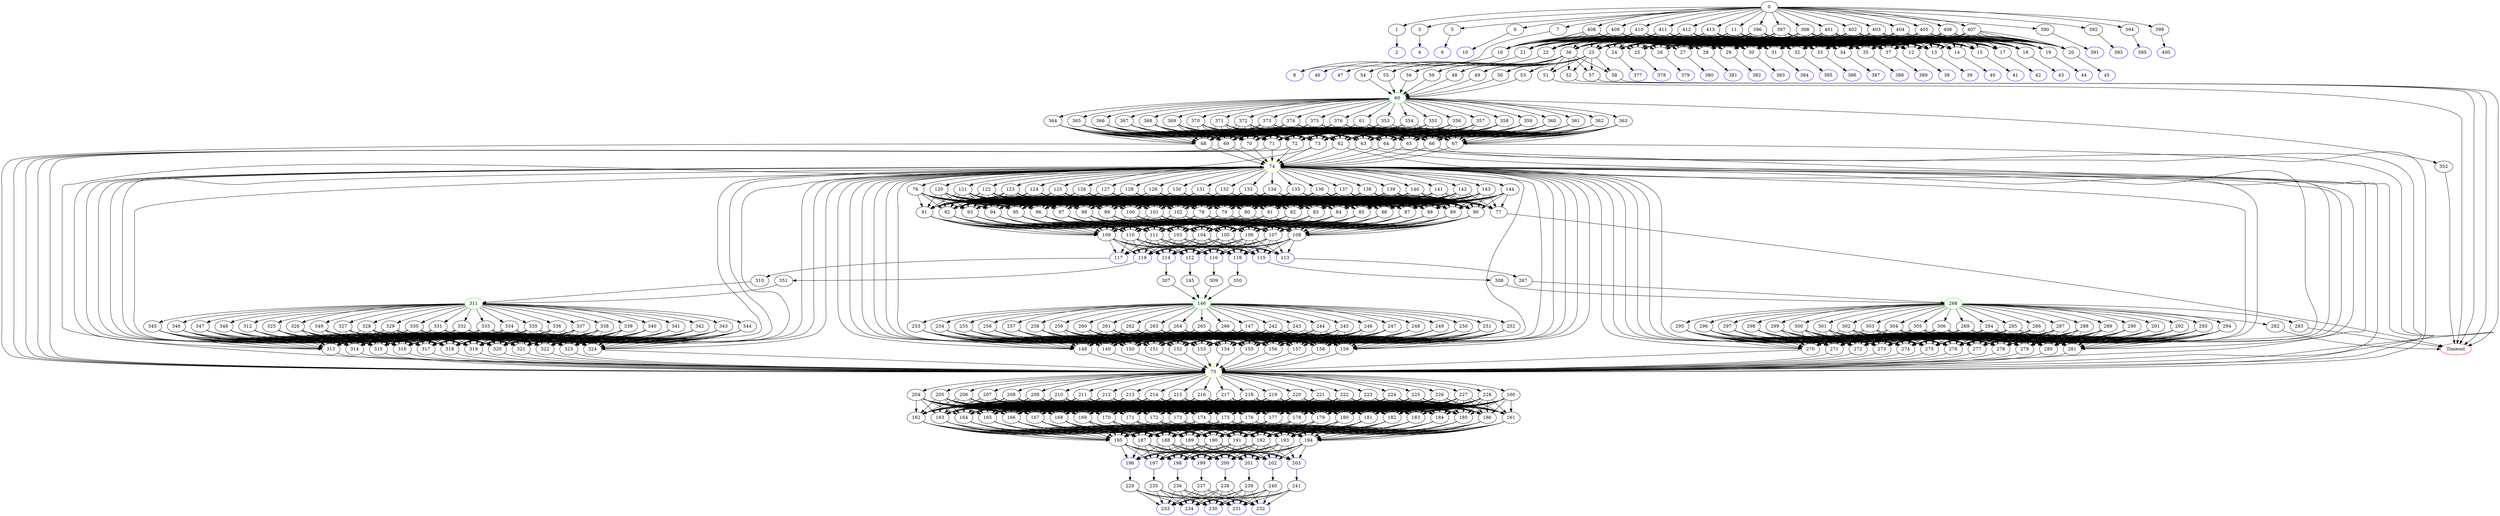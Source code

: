 digraph G {
	0 -> 1;
	0 -> 3;
	0 -> 5;
	0 -> 7;
	0 -> 9;
	0 -> 11;
	0 -> 390;
	0 -> 392;
	0 -> 394;
	0 -> 396;
	0 -> 397;
	0 -> 398;
	0 -> 399;
	0 -> 401;
	0 -> 402;
	0 -> 403;
	0 -> 404;
	0 -> 405;
	0 -> 406;
	0 -> 407;
	0 -> 408;
	0 -> 409;
	0 -> 410;
	0 -> 411;
	0 -> 412;
	0 -> 413;
	1 -> "2";
2 [color=blue];
	3 -> "4";
4 [color=blue];
	5 -> "6";
6 [color=blue];
	7 -> "8";
8 [color=blue];
	9 -> "10";
10 [color=blue];
	11 -> 12;
	11 -> 13;
	11 -> 14;
	11 -> 15;
	11 -> 16;
	11 -> 17;
	11 -> 18;
	11 -> 19;
	11 -> 20;
	11 -> 21;
	11 -> 22;
	11 -> 23;
	11 -> 24;
	11 -> 25;
	11 -> 26;
	11 -> 27;
	11 -> 28;
	11 -> 29;
	11 -> 30;
	11 -> 31;
	11 -> 32;
	11 -> 33;
	11 -> 34;
	11 -> 35;
	11 -> 36;
	11 -> 37;
	12 -> "38";
38 [color=blue];
	13 -> "39";
39 [color=blue];
	14 -> "40";
40 [color=blue];
	15 -> "41";
41 [color=blue];
	16 -> "8";
8 [color=blue];
	17 -> "42";
42 [color=blue];
	18 -> "43";
43 [color=blue];
	19 -> "44";
44 [color=blue];
	20 -> "45";
45 [color=blue];
	21 -> "46";
46 [color=blue];
	22 -> "47";
47 [color=blue];
	23 -> 48;
	23 -> 49;
	23 -> 50;
	23 -> 51;
	23 -> 52;
	23 -> 53;
	23 -> 54;
	23 -> 55;
	23 -> 56;
	23 -> 57;
	23 -> 58;
	23 -> 59;
	24 -> "377";
377 [color=blue];
	25 -> "378";
378 [color=blue];
	26 -> "379";
379 [color=blue];
	27 -> "380";
380 [color=blue];
	28 -> "381";
381 [color=blue];
	29 -> "382";
382 [color=blue];
	30 -> "383";
383 [color=blue];
	31 -> "384";
384 [color=blue];
	32 -> "385";
385 [color=blue];
	33 -> "386";
386 [color=blue];
	34 -> "387";
387 [color=blue];
	35 -> "388";
388 [color=blue];
	36 -> 48;
	36 -> 49;
	36 -> 50;
	36 -> 51;
	36 -> 52;
	36 -> 53;
	36 -> 54;
	36 -> 55;
	36 -> 56;
	36 -> 57;
	36 -> 58;
	36 -> 59;
	37 -> "389";
389 [color=blue];
	48 -> "60";
60 [color=green];
	49 -> "60";
60 [color=green];
	50 -> "60";
60 [color=green];
	51 -> "Timeout";
Timeout [color=red];
	52 -> "Timeout";
Timeout [color=red];
	53 -> "60";
60 [color=green];
	54 -> "60";
60 [color=green];
	55 -> "60";
60 [color=green];
	56 -> "60";
60 [color=green];
	57 -> "Timeout";
Timeout [color=red];
	58 -> "Timeout";
Timeout [color=red];
	59 -> "60";
60 [color=green];
	60 -> 61;
	60 -> 352;
	60 -> 353;
	60 -> 354;
	60 -> 355;
	60 -> 356;
	60 -> 357;
	60 -> 358;
	60 -> 359;
	60 -> 360;
	60 -> 361;
	60 -> 362;
	60 -> 363;
	60 -> 364;
	60 -> 365;
	60 -> 366;
	60 -> 367;
	60 -> 368;
	60 -> 369;
	60 -> 370;
	60 -> 371;
	60 -> 372;
	60 -> 373;
	60 -> 374;
	60 -> 375;
	60 -> 376;
	61 -> 62;
	61 -> 63;
	61 -> 64;
	61 -> 65;
	61 -> 66;
	61 -> 67;
	61 -> 68;
	61 -> 69;
	61 -> 70;
	61 -> 71;
	61 -> 72;
	61 -> 73;
	62 -> "74";
74 [color=yellow];
	62 -> "75";
75 [color=yellow];
	63 -> "74";
74 [color=yellow];
	63 -> "75";
75 [color=yellow];
	64 -> "74";
74 [color=yellow];
	64 -> "75";
75 [color=yellow];
	65 -> "74";
74 [color=yellow];
	65 -> "75";
75 [color=yellow];
	66 -> "74";
74 [color=yellow];
	66 -> "75";
75 [color=yellow];
	67 -> "74";
74 [color=yellow];
	67 -> "75";
75 [color=yellow];
	68 -> "74";
74 [color=yellow];
	68 -> "75";
75 [color=yellow];
	69 -> "74";
74 [color=yellow];
	69 -> "75";
75 [color=yellow];
	70 -> "74";
74 [color=yellow];
	70 -> "75";
75 [color=yellow];
	71 -> "74";
74 [color=yellow];
	71 -> "75";
75 [color=yellow];
	72 -> "74";
74 [color=yellow];
	72 -> "75";
75 [color=yellow];
	73 -> "74";
74 [color=yellow];
	73 -> "75";
75 [color=yellow];
	74 -> 76;
	74 -> 120;
	74 -> 121;
	74 -> 122;
	74 -> 123;
	74 -> 124;
	74 -> 125;
	74 -> 126;
	74 -> 127;
	74 -> 128;
	74 -> 129;
	74 -> 130;
	74 -> 131;
	74 -> 132;
	74 -> 133;
	74 -> 134;
	74 -> 135;
	74 -> 136;
	74 -> 137;
	74 -> 138;
	74 -> 139;
	74 -> 140;
	74 -> 141;
	74 -> 142;
	74 -> 143;
	74 -> 144;
	75 -> 160;
	75 -> 204;
	75 -> 205;
	75 -> 206;
	75 -> 207;
	75 -> 208;
	75 -> 209;
	75 -> 210;
	75 -> 211;
	75 -> 212;
	75 -> 213;
	75 -> 214;
	75 -> 215;
	75 -> 216;
	75 -> 217;
	75 -> 218;
	75 -> 219;
	75 -> 220;
	75 -> 221;
	75 -> 222;
	75 -> 223;
	75 -> 224;
	75 -> 225;
	75 -> 226;
	75 -> 227;
	75 -> 228;
	76 -> 77;
	76 -> 78;
	76 -> 79;
	76 -> 80;
	76 -> 81;
	76 -> 82;
	76 -> 83;
	76 -> 84;
	76 -> 85;
	76 -> 86;
	76 -> 87;
	76 -> 88;
	76 -> 89;
	76 -> 90;
	76 -> 91;
	76 -> 92;
	76 -> 93;
	76 -> 94;
	76 -> 95;
	76 -> 96;
	76 -> 97;
	76 -> 98;
	76 -> 99;
	76 -> 100;
	76 -> 101;
	76 -> 102;
	77 -> "Timeout";
Timeout [color=red];
	78 -> 103;
	78 -> 104;
	78 -> 105;
	78 -> 106;
	78 -> 107;
	78 -> 108;
	78 -> 109;
	78 -> 110;
	78 -> 111;
	79 -> 103;
	79 -> 104;
	79 -> 105;
	79 -> 106;
	79 -> 107;
	79 -> 108;
	79 -> 109;
	79 -> 110;
	79 -> 111;
	80 -> 103;
	80 -> 104;
	80 -> 105;
	80 -> 106;
	80 -> 107;
	80 -> 108;
	80 -> 109;
	80 -> 110;
	80 -> 111;
	81 -> 103;
	81 -> 104;
	81 -> 105;
	81 -> 106;
	81 -> 107;
	81 -> 108;
	81 -> 109;
	81 -> 110;
	81 -> 111;
	82 -> 103;
	82 -> 104;
	82 -> 105;
	82 -> 106;
	82 -> 107;
	82 -> 108;
	82 -> 109;
	82 -> 110;
	82 -> 111;
	83 -> 103;
	83 -> 104;
	83 -> 105;
	83 -> 106;
	83 -> 107;
	83 -> 108;
	83 -> 109;
	83 -> 110;
	83 -> 111;
	84 -> 103;
	84 -> 104;
	84 -> 105;
	84 -> 106;
	84 -> 107;
	84 -> 108;
	84 -> 109;
	84 -> 110;
	84 -> 111;
	85 -> 103;
	85 -> 104;
	85 -> 105;
	85 -> 106;
	85 -> 107;
	85 -> 108;
	85 -> 109;
	85 -> 110;
	85 -> 111;
	86 -> 103;
	86 -> 104;
	86 -> 105;
	86 -> 106;
	86 -> 107;
	86 -> 108;
	86 -> 109;
	86 -> 110;
	86 -> 111;
	87 -> 103;
	87 -> 104;
	87 -> 105;
	87 -> 106;
	87 -> 107;
	87 -> 108;
	87 -> 109;
	87 -> 110;
	87 -> 111;
	88 -> 103;
	88 -> 104;
	88 -> 105;
	88 -> 106;
	88 -> 107;
	88 -> 108;
	88 -> 109;
	88 -> 110;
	88 -> 111;
	89 -> 103;
	89 -> 104;
	89 -> 105;
	89 -> 106;
	89 -> 107;
	89 -> 108;
	89 -> 109;
	89 -> 110;
	89 -> 111;
	90 -> 103;
	90 -> 104;
	90 -> 105;
	90 -> 106;
	90 -> 107;
	90 -> 108;
	90 -> 109;
	90 -> 110;
	90 -> 111;
	91 -> 103;
	91 -> 104;
	91 -> 105;
	91 -> 106;
	91 -> 107;
	91 -> 108;
	91 -> 109;
	91 -> 110;
	91 -> 111;
	92 -> 103;
	92 -> 104;
	92 -> 105;
	92 -> 106;
	92 -> 107;
	92 -> 108;
	92 -> 109;
	92 -> 110;
	92 -> 111;
	93 -> 103;
	93 -> 104;
	93 -> 105;
	93 -> 106;
	93 -> 107;
	93 -> 108;
	93 -> 109;
	93 -> 110;
	93 -> 111;
	94 -> 103;
	94 -> 104;
	94 -> 105;
	94 -> 106;
	94 -> 107;
	94 -> 108;
	94 -> 109;
	94 -> 110;
	94 -> 111;
	95 -> 103;
	95 -> 104;
	95 -> 105;
	95 -> 106;
	95 -> 107;
	95 -> 108;
	95 -> 109;
	95 -> 110;
	95 -> 111;
	96 -> 103;
	96 -> 104;
	96 -> 105;
	96 -> 106;
	96 -> 107;
	96 -> 108;
	96 -> 109;
	96 -> 110;
	96 -> 111;
	97 -> 103;
	97 -> 104;
	97 -> 105;
	97 -> 106;
	97 -> 107;
	97 -> 108;
	97 -> 109;
	97 -> 110;
	97 -> 111;
	98 -> 103;
	98 -> 104;
	98 -> 105;
	98 -> 106;
	98 -> 107;
	98 -> 108;
	98 -> 109;
	98 -> 110;
	98 -> 111;
	99 -> 103;
	99 -> 104;
	99 -> 105;
	99 -> 106;
	99 -> 107;
	99 -> 108;
	99 -> 109;
	99 -> 110;
	99 -> 111;
	100 -> 103;
	100 -> 104;
	100 -> 105;
	100 -> 106;
	100 -> 107;
	100 -> 108;
	100 -> 109;
	100 -> 110;
	100 -> 111;
	101 -> 103;
	101 -> 104;
	101 -> 105;
	101 -> 106;
	101 -> 107;
	101 -> 108;
	101 -> 109;
	101 -> 110;
	101 -> 111;
	102 -> 103;
	102 -> 104;
	102 -> 105;
	102 -> 106;
	102 -> 107;
	102 -> 108;
	102 -> 109;
	102 -> 110;
	102 -> 111;
	103 -> "112";
112 [color=blue];
	103 -> "113";
113 [color=blue];
	103 -> "114";
114 [color=blue];
	103 -> "115";
115 [color=blue];
	103 -> "116";
116 [color=blue];
	103 -> "117";
117 [color=blue];
	103 -> "118";
118 [color=blue];
	103 -> "119";
119 [color=blue];
	104 -> "112";
112 [color=blue];
	104 -> "113";
113 [color=blue];
	104 -> "114";
114 [color=blue];
	104 -> "115";
115 [color=blue];
	104 -> "116";
116 [color=blue];
	104 -> "117";
117 [color=blue];
	104 -> "118";
118 [color=blue];
	104 -> "119";
119 [color=blue];
	105 -> "112";
112 [color=blue];
	105 -> "113";
113 [color=blue];
	105 -> "114";
114 [color=blue];
	105 -> "115";
115 [color=blue];
	105 -> "116";
116 [color=blue];
	105 -> "117";
117 [color=blue];
	105 -> "118";
118 [color=blue];
	105 -> "119";
119 [color=blue];
	106 -> "112";
112 [color=blue];
	106 -> "113";
113 [color=blue];
	106 -> "114";
114 [color=blue];
	106 -> "115";
115 [color=blue];
	106 -> "116";
116 [color=blue];
	106 -> "117";
117 [color=blue];
	106 -> "118";
118 [color=blue];
	106 -> "119";
119 [color=blue];
	107 -> "112";
112 [color=blue];
	107 -> "113";
113 [color=blue];
	107 -> "114";
114 [color=blue];
	107 -> "115";
115 [color=blue];
	107 -> "116";
116 [color=blue];
	107 -> "117";
117 [color=blue];
	107 -> "118";
118 [color=blue];
	107 -> "119";
119 [color=blue];
	108 -> "112";
112 [color=blue];
	108 -> "113";
113 [color=blue];
	108 -> "114";
114 [color=blue];
	108 -> "115";
115 [color=blue];
	108 -> "116";
116 [color=blue];
	108 -> "117";
117 [color=blue];
	108 -> "118";
118 [color=blue];
	108 -> "119";
119 [color=blue];
	109 -> "112";
112 [color=blue];
	109 -> "113";
113 [color=blue];
	109 -> "114";
114 [color=blue];
	109 -> "115";
115 [color=blue];
	109 -> "116";
116 [color=blue];
	109 -> "117";
117 [color=blue];
	109 -> "118";
118 [color=blue];
	109 -> "119";
119 [color=blue];
	110 -> "112";
112 [color=blue];
	110 -> "113";
113 [color=blue];
	110 -> "114";
114 [color=blue];
	110 -> "115";
115 [color=blue];
	110 -> "116";
116 [color=blue];
	110 -> "117";
117 [color=blue];
	110 -> "118";
118 [color=blue];
	110 -> "119";
119 [color=blue];
	111 -> "112";
112 [color=blue];
	111 -> "113";
113 [color=blue];
	111 -> "114";
114 [color=blue];
	111 -> "115";
115 [color=blue];
	111 -> "116";
116 [color=blue];
	111 -> "117";
117 [color=blue];
	111 -> "118";
118 [color=blue];
	111 -> "119";
119 [color=blue];
	112 -> 145;
	113 -> 267;
	114 -> 307;
	115 -> 308;
	116 -> 309;
	117 -> 310;
	118 -> 350;
	119 -> 351;
	120 -> 77;
	120 -> 78;
	120 -> 79;
	120 -> 80;
	120 -> 81;
	120 -> 82;
	120 -> 83;
	120 -> 84;
	120 -> 85;
	120 -> 86;
	120 -> 87;
	120 -> 88;
	120 -> 89;
	120 -> 90;
	120 -> 91;
	120 -> 92;
	120 -> 93;
	120 -> 94;
	120 -> 95;
	120 -> 96;
	120 -> 97;
	120 -> 98;
	120 -> 99;
	120 -> 100;
	120 -> 101;
	120 -> 102;
	121 -> 77;
	121 -> 78;
	121 -> 79;
	121 -> 80;
	121 -> 81;
	121 -> 82;
	121 -> 83;
	121 -> 84;
	121 -> 85;
	121 -> 86;
	121 -> 87;
	121 -> 88;
	121 -> 89;
	121 -> 90;
	121 -> 91;
	121 -> 92;
	121 -> 93;
	121 -> 94;
	121 -> 95;
	121 -> 96;
	121 -> 97;
	121 -> 98;
	121 -> 99;
	121 -> 100;
	121 -> 101;
	121 -> 102;
	122 -> 77;
	122 -> 78;
	122 -> 79;
	122 -> 80;
	122 -> 81;
	122 -> 82;
	122 -> 83;
	122 -> 84;
	122 -> 85;
	122 -> 86;
	122 -> 87;
	122 -> 88;
	122 -> 89;
	122 -> 90;
	122 -> 91;
	122 -> 92;
	122 -> 93;
	122 -> 94;
	122 -> 95;
	122 -> 96;
	122 -> 97;
	122 -> 98;
	122 -> 99;
	122 -> 100;
	122 -> 101;
	122 -> 102;
	123 -> 77;
	123 -> 78;
	123 -> 79;
	123 -> 80;
	123 -> 81;
	123 -> 82;
	123 -> 83;
	123 -> 84;
	123 -> 85;
	123 -> 86;
	123 -> 87;
	123 -> 88;
	123 -> 89;
	123 -> 90;
	123 -> 91;
	123 -> 92;
	123 -> 93;
	123 -> 94;
	123 -> 95;
	123 -> 96;
	123 -> 97;
	123 -> 98;
	123 -> 99;
	123 -> 100;
	123 -> 101;
	123 -> 102;
	124 -> 77;
	124 -> 78;
	124 -> 79;
	124 -> 80;
	124 -> 81;
	124 -> 82;
	124 -> 83;
	124 -> 84;
	124 -> 85;
	124 -> 86;
	124 -> 87;
	124 -> 88;
	124 -> 89;
	124 -> 90;
	124 -> 91;
	124 -> 92;
	124 -> 93;
	124 -> 94;
	124 -> 95;
	124 -> 96;
	124 -> 97;
	124 -> 98;
	124 -> 99;
	124 -> 100;
	124 -> 101;
	124 -> 102;
	125 -> 77;
	125 -> 78;
	125 -> 79;
	125 -> 80;
	125 -> 81;
	125 -> 82;
	125 -> 83;
	125 -> 84;
	125 -> 85;
	125 -> 86;
	125 -> 87;
	125 -> 88;
	125 -> 89;
	125 -> 90;
	125 -> 91;
	125 -> 92;
	125 -> 93;
	125 -> 94;
	125 -> 95;
	125 -> 96;
	125 -> 97;
	125 -> 98;
	125 -> 99;
	125 -> 100;
	125 -> 101;
	125 -> 102;
	126 -> 77;
	126 -> 78;
	126 -> 79;
	126 -> 80;
	126 -> 81;
	126 -> 82;
	126 -> 83;
	126 -> 84;
	126 -> 85;
	126 -> 86;
	126 -> 87;
	126 -> 88;
	126 -> 89;
	126 -> 90;
	126 -> 91;
	126 -> 92;
	126 -> 93;
	126 -> 94;
	126 -> 95;
	126 -> 96;
	126 -> 97;
	126 -> 98;
	126 -> 99;
	126 -> 100;
	126 -> 101;
	126 -> 102;
	127 -> 77;
	127 -> 78;
	127 -> 79;
	127 -> 80;
	127 -> 81;
	127 -> 82;
	127 -> 83;
	127 -> 84;
	127 -> 85;
	127 -> 86;
	127 -> 87;
	127 -> 88;
	127 -> 89;
	127 -> 90;
	127 -> 91;
	127 -> 92;
	127 -> 93;
	127 -> 94;
	127 -> 95;
	127 -> 96;
	127 -> 97;
	127 -> 98;
	127 -> 99;
	127 -> 100;
	127 -> 101;
	127 -> 102;
	128 -> 77;
	128 -> 78;
	128 -> 79;
	128 -> 80;
	128 -> 81;
	128 -> 82;
	128 -> 83;
	128 -> 84;
	128 -> 85;
	128 -> 86;
	128 -> 87;
	128 -> 88;
	128 -> 89;
	128 -> 90;
	128 -> 91;
	128 -> 92;
	128 -> 93;
	128 -> 94;
	128 -> 95;
	128 -> 96;
	128 -> 97;
	128 -> 98;
	128 -> 99;
	128 -> 100;
	128 -> 101;
	128 -> 102;
	129 -> 77;
	129 -> 78;
	129 -> 79;
	129 -> 80;
	129 -> 81;
	129 -> 82;
	129 -> 83;
	129 -> 84;
	129 -> 85;
	129 -> 86;
	129 -> 87;
	129 -> 88;
	129 -> 89;
	129 -> 90;
	129 -> 91;
	129 -> 92;
	129 -> 93;
	129 -> 94;
	129 -> 95;
	129 -> 96;
	129 -> 97;
	129 -> 98;
	129 -> 99;
	129 -> 100;
	129 -> 101;
	129 -> 102;
	130 -> 77;
	130 -> 78;
	130 -> 79;
	130 -> 80;
	130 -> 81;
	130 -> 82;
	130 -> 83;
	130 -> 84;
	130 -> 85;
	130 -> 86;
	130 -> 87;
	130 -> 88;
	130 -> 89;
	130 -> 90;
	130 -> 91;
	130 -> 92;
	130 -> 93;
	130 -> 94;
	130 -> 95;
	130 -> 96;
	130 -> 97;
	130 -> 98;
	130 -> 99;
	130 -> 100;
	130 -> 101;
	130 -> 102;
	131 -> 77;
	131 -> 78;
	131 -> 79;
	131 -> 80;
	131 -> 81;
	131 -> 82;
	131 -> 83;
	131 -> 84;
	131 -> 85;
	131 -> 86;
	131 -> 87;
	131 -> 88;
	131 -> 89;
	131 -> 90;
	131 -> 91;
	131 -> 92;
	131 -> 93;
	131 -> 94;
	131 -> 95;
	131 -> 96;
	131 -> 97;
	131 -> 98;
	131 -> 99;
	131 -> 100;
	131 -> 101;
	131 -> 102;
	132 -> 77;
	132 -> 78;
	132 -> 79;
	132 -> 80;
	132 -> 81;
	132 -> 82;
	132 -> 83;
	132 -> 84;
	132 -> 85;
	132 -> 86;
	132 -> 87;
	132 -> 88;
	132 -> 89;
	132 -> 90;
	132 -> 91;
	132 -> 92;
	132 -> 93;
	132 -> 94;
	132 -> 95;
	132 -> 96;
	132 -> 97;
	132 -> 98;
	132 -> 99;
	132 -> 100;
	132 -> 101;
	132 -> 102;
	133 -> 77;
	133 -> 78;
	133 -> 79;
	133 -> 80;
	133 -> 81;
	133 -> 82;
	133 -> 83;
	133 -> 84;
	133 -> 85;
	133 -> 86;
	133 -> 87;
	133 -> 88;
	133 -> 89;
	133 -> 90;
	133 -> 91;
	133 -> 92;
	133 -> 93;
	133 -> 94;
	133 -> 95;
	133 -> 96;
	133 -> 97;
	133 -> 98;
	133 -> 99;
	133 -> 100;
	133 -> 101;
	133 -> 102;
	134 -> 77;
	134 -> 78;
	134 -> 79;
	134 -> 80;
	134 -> 81;
	134 -> 82;
	134 -> 83;
	134 -> 84;
	134 -> 85;
	134 -> 86;
	134 -> 87;
	134 -> 88;
	134 -> 89;
	134 -> 90;
	134 -> 91;
	134 -> 92;
	134 -> 93;
	134 -> 94;
	134 -> 95;
	134 -> 96;
	134 -> 97;
	134 -> 98;
	134 -> 99;
	134 -> 100;
	134 -> 101;
	134 -> 102;
	135 -> 77;
	135 -> 78;
	135 -> 79;
	135 -> 80;
	135 -> 81;
	135 -> 82;
	135 -> 83;
	135 -> 84;
	135 -> 85;
	135 -> 86;
	135 -> 87;
	135 -> 88;
	135 -> 89;
	135 -> 90;
	135 -> 91;
	135 -> 92;
	135 -> 93;
	135 -> 94;
	135 -> 95;
	135 -> 96;
	135 -> 97;
	135 -> 98;
	135 -> 99;
	135 -> 100;
	135 -> 101;
	135 -> 102;
	136 -> 77;
	136 -> 78;
	136 -> 79;
	136 -> 80;
	136 -> 81;
	136 -> 82;
	136 -> 83;
	136 -> 84;
	136 -> 85;
	136 -> 86;
	136 -> 87;
	136 -> 88;
	136 -> 89;
	136 -> 90;
	136 -> 91;
	136 -> 92;
	136 -> 93;
	136 -> 94;
	136 -> 95;
	136 -> 96;
	136 -> 97;
	136 -> 98;
	136 -> 99;
	136 -> 100;
	136 -> 101;
	136 -> 102;
	137 -> 77;
	137 -> 78;
	137 -> 79;
	137 -> 80;
	137 -> 81;
	137 -> 82;
	137 -> 83;
	137 -> 84;
	137 -> 85;
	137 -> 86;
	137 -> 87;
	137 -> 88;
	137 -> 89;
	137 -> 90;
	137 -> 91;
	137 -> 92;
	137 -> 93;
	137 -> 94;
	137 -> 95;
	137 -> 96;
	137 -> 97;
	137 -> 98;
	137 -> 99;
	137 -> 100;
	137 -> 101;
	137 -> 102;
	138 -> 77;
	138 -> 78;
	138 -> 79;
	138 -> 80;
	138 -> 81;
	138 -> 82;
	138 -> 83;
	138 -> 84;
	138 -> 85;
	138 -> 86;
	138 -> 87;
	138 -> 88;
	138 -> 89;
	138 -> 90;
	138 -> 91;
	138 -> 92;
	138 -> 93;
	138 -> 94;
	138 -> 95;
	138 -> 96;
	138 -> 97;
	138 -> 98;
	138 -> 99;
	138 -> 100;
	138 -> 101;
	138 -> 102;
	139 -> 77;
	139 -> 78;
	139 -> 79;
	139 -> 80;
	139 -> 81;
	139 -> 82;
	139 -> 83;
	139 -> 84;
	139 -> 85;
	139 -> 86;
	139 -> 87;
	139 -> 88;
	139 -> 89;
	139 -> 90;
	139 -> 91;
	139 -> 92;
	139 -> 93;
	139 -> 94;
	139 -> 95;
	139 -> 96;
	139 -> 97;
	139 -> 98;
	139 -> 99;
	139 -> 100;
	139 -> 101;
	139 -> 102;
	140 -> 77;
	140 -> 78;
	140 -> 79;
	140 -> 80;
	140 -> 81;
	140 -> 82;
	140 -> 83;
	140 -> 84;
	140 -> 85;
	140 -> 86;
	140 -> 87;
	140 -> 88;
	140 -> 89;
	140 -> 90;
	140 -> 91;
	140 -> 92;
	140 -> 93;
	140 -> 94;
	140 -> 95;
	140 -> 96;
	140 -> 97;
	140 -> 98;
	140 -> 99;
	140 -> 100;
	140 -> 101;
	140 -> 102;
	141 -> 77;
	141 -> 78;
	141 -> 79;
	141 -> 80;
	141 -> 81;
	141 -> 82;
	141 -> 83;
	141 -> 84;
	141 -> 85;
	141 -> 86;
	141 -> 87;
	141 -> 88;
	141 -> 89;
	141 -> 90;
	141 -> 91;
	141 -> 92;
	141 -> 93;
	141 -> 94;
	141 -> 95;
	141 -> 96;
	141 -> 97;
	141 -> 98;
	141 -> 99;
	141 -> 100;
	141 -> 101;
	141 -> 102;
	142 -> 77;
	142 -> 78;
	142 -> 79;
	142 -> 80;
	142 -> 81;
	142 -> 82;
	142 -> 83;
	142 -> 84;
	142 -> 85;
	142 -> 86;
	142 -> 87;
	142 -> 88;
	142 -> 89;
	142 -> 90;
	142 -> 91;
	142 -> 92;
	142 -> 93;
	142 -> 94;
	142 -> 95;
	142 -> 96;
	142 -> 97;
	142 -> 98;
	142 -> 99;
	142 -> 100;
	142 -> 101;
	142 -> 102;
	143 -> 77;
	143 -> 78;
	143 -> 79;
	143 -> 80;
	143 -> 81;
	143 -> 82;
	143 -> 83;
	143 -> 84;
	143 -> 85;
	143 -> 86;
	143 -> 87;
	143 -> 88;
	143 -> 89;
	143 -> 90;
	143 -> 91;
	143 -> 92;
	143 -> 93;
	143 -> 94;
	143 -> 95;
	143 -> 96;
	143 -> 97;
	143 -> 98;
	143 -> 99;
	143 -> 100;
	143 -> 101;
	143 -> 102;
	144 -> 77;
	144 -> 78;
	144 -> 79;
	144 -> 80;
	144 -> 81;
	144 -> 82;
	144 -> 83;
	144 -> 84;
	144 -> 85;
	144 -> 86;
	144 -> 87;
	144 -> 88;
	144 -> 89;
	144 -> 90;
	144 -> 91;
	144 -> 92;
	144 -> 93;
	144 -> 94;
	144 -> 95;
	144 -> 96;
	144 -> 97;
	144 -> 98;
	144 -> 99;
	144 -> 100;
	144 -> 101;
	144 -> 102;
	145 -> "146";
146 [color=green];
	146 -> 147;
	146 -> 242;
	146 -> 243;
	146 -> 244;
	146 -> 245;
	146 -> 246;
	146 -> 247;
	146 -> 248;
	146 -> 249;
	146 -> 250;
	146 -> 251;
	146 -> 252;
	146 -> 253;
	146 -> 254;
	146 -> 255;
	146 -> 256;
	146 -> 257;
	146 -> 258;
	146 -> 259;
	146 -> 260;
	146 -> 261;
	146 -> 262;
	146 -> 263;
	146 -> 264;
	146 -> 265;
	146 -> 266;
	147 -> 148;
	147 -> 149;
	147 -> 150;
	147 -> 151;
	147 -> 152;
	147 -> 153;
	147 -> 154;
	147 -> 155;
	147 -> 156;
	147 -> 157;
	147 -> 158;
	147 -> 159;
	148 -> "74";
74 [color=yellow];
	148 -> "75";
75 [color=yellow];
	149 -> "74";
74 [color=yellow];
	149 -> "75";
75 [color=yellow];
	150 -> "74";
74 [color=yellow];
	150 -> "75";
75 [color=yellow];
	151 -> "74";
74 [color=yellow];
	151 -> "75";
75 [color=yellow];
	152 -> "74";
74 [color=yellow];
	152 -> "75";
75 [color=yellow];
	153 -> "74";
74 [color=yellow];
	153 -> "75";
75 [color=yellow];
	154 -> "74";
74 [color=yellow];
	154 -> "75";
75 [color=yellow];
	155 -> "74";
74 [color=yellow];
	155 -> "75";
75 [color=yellow];
	156 -> "74";
74 [color=yellow];
	156 -> "75";
75 [color=yellow];
	157 -> "74";
74 [color=yellow];
	157 -> "75";
75 [color=yellow];
	158 -> "74";
74 [color=yellow];
	158 -> "75";
75 [color=yellow];
	159 -> "74";
74 [color=yellow];
	159 -> "75";
75 [color=yellow];
	160 -> 161;
	160 -> 162;
	160 -> 163;
	160 -> 164;
	160 -> 165;
	160 -> 166;
	160 -> 167;
	160 -> 168;
	160 -> 169;
	160 -> 170;
	160 -> 171;
	160 -> 172;
	160 -> 173;
	160 -> 174;
	160 -> 175;
	160 -> 176;
	160 -> 177;
	160 -> 178;
	160 -> 179;
	160 -> 180;
	160 -> 181;
	160 -> 182;
	160 -> 183;
	160 -> 184;
	160 -> 185;
	160 -> 186;
	161 -> 187;
	161 -> 188;
	161 -> 189;
	161 -> 190;
	161 -> 191;
	161 -> 192;
	161 -> 193;
	161 -> 194;
	161 -> 195;
	162 -> 187;
	162 -> 188;
	162 -> 189;
	162 -> 190;
	162 -> 191;
	162 -> 192;
	162 -> 193;
	162 -> 194;
	162 -> 195;
	163 -> 187;
	163 -> 188;
	163 -> 189;
	163 -> 190;
	163 -> 191;
	163 -> 192;
	163 -> 193;
	163 -> 194;
	163 -> 195;
	164 -> 187;
	164 -> 188;
	164 -> 189;
	164 -> 190;
	164 -> 191;
	164 -> 192;
	164 -> 193;
	164 -> 194;
	164 -> 195;
	165 -> 187;
	165 -> 188;
	165 -> 189;
	165 -> 190;
	165 -> 191;
	165 -> 192;
	165 -> 193;
	165 -> 194;
	165 -> 195;
	166 -> 187;
	166 -> 188;
	166 -> 189;
	166 -> 190;
	166 -> 191;
	166 -> 192;
	166 -> 193;
	166 -> 194;
	166 -> 195;
	167 -> 187;
	167 -> 188;
	167 -> 189;
	167 -> 190;
	167 -> 191;
	167 -> 192;
	167 -> 193;
	167 -> 194;
	167 -> 195;
	168 -> 187;
	168 -> 188;
	168 -> 189;
	168 -> 190;
	168 -> 191;
	168 -> 192;
	168 -> 193;
	168 -> 194;
	168 -> 195;
	169 -> 187;
	169 -> 188;
	169 -> 189;
	169 -> 190;
	169 -> 191;
	169 -> 192;
	169 -> 193;
	169 -> 194;
	169 -> 195;
	170 -> 187;
	170 -> 188;
	170 -> 189;
	170 -> 190;
	170 -> 191;
	170 -> 192;
	170 -> 193;
	170 -> 194;
	170 -> 195;
	171 -> 187;
	171 -> 188;
	171 -> 189;
	171 -> 190;
	171 -> 191;
	171 -> 192;
	171 -> 193;
	171 -> 194;
	171 -> 195;
	172 -> 187;
	172 -> 188;
	172 -> 189;
	172 -> 190;
	172 -> 191;
	172 -> 192;
	172 -> 193;
	172 -> 194;
	172 -> 195;
	173 -> 187;
	173 -> 188;
	173 -> 189;
	173 -> 190;
	173 -> 191;
	173 -> 192;
	173 -> 193;
	173 -> 194;
	173 -> 195;
	174 -> 187;
	174 -> 188;
	174 -> 189;
	174 -> 190;
	174 -> 191;
	174 -> 192;
	174 -> 193;
	174 -> 194;
	174 -> 195;
	175 -> 187;
	175 -> 188;
	175 -> 189;
	175 -> 190;
	175 -> 191;
	175 -> 192;
	175 -> 193;
	175 -> 194;
	175 -> 195;
	176 -> 187;
	176 -> 188;
	176 -> 189;
	176 -> 190;
	176 -> 191;
	176 -> 192;
	176 -> 193;
	176 -> 194;
	176 -> 195;
	177 -> 187;
	177 -> 188;
	177 -> 189;
	177 -> 190;
	177 -> 191;
	177 -> 192;
	177 -> 193;
	177 -> 194;
	177 -> 195;
	178 -> 187;
	178 -> 188;
	178 -> 189;
	178 -> 190;
	178 -> 191;
	178 -> 192;
	178 -> 193;
	178 -> 194;
	178 -> 195;
	179 -> 187;
	179 -> 188;
	179 -> 189;
	179 -> 190;
	179 -> 191;
	179 -> 192;
	179 -> 193;
	179 -> 194;
	179 -> 195;
	180 -> 187;
	180 -> 188;
	180 -> 189;
	180 -> 190;
	180 -> 191;
	180 -> 192;
	180 -> 193;
	180 -> 194;
	180 -> 195;
	181 -> 187;
	181 -> 188;
	181 -> 189;
	181 -> 190;
	181 -> 191;
	181 -> 192;
	181 -> 193;
	181 -> 194;
	181 -> 195;
	182 -> 187;
	182 -> 188;
	182 -> 189;
	182 -> 190;
	182 -> 191;
	182 -> 192;
	182 -> 193;
	182 -> 194;
	182 -> 195;
	183 -> 187;
	183 -> 188;
	183 -> 189;
	183 -> 190;
	183 -> 191;
	183 -> 192;
	183 -> 193;
	183 -> 194;
	183 -> 195;
	184 -> 187;
	184 -> 188;
	184 -> 189;
	184 -> 190;
	184 -> 191;
	184 -> 192;
	184 -> 193;
	184 -> 194;
	184 -> 195;
	185 -> 187;
	185 -> 188;
	185 -> 189;
	185 -> 190;
	185 -> 191;
	185 -> 192;
	185 -> 193;
	185 -> 194;
	185 -> 195;
	186 -> 187;
	186 -> 188;
	186 -> 189;
	186 -> 190;
	186 -> 191;
	186 -> 192;
	186 -> 193;
	186 -> 194;
	186 -> 195;
	187 -> "196";
196 [color=blue];
	187 -> "197";
197 [color=blue];
	187 -> "198";
198 [color=blue];
	187 -> "199";
199 [color=blue];
	187 -> "200";
200 [color=blue];
	187 -> "201";
201 [color=blue];
	187 -> "202";
202 [color=blue];
	187 -> "203";
203 [color=blue];
	188 -> "196";
196 [color=blue];
	188 -> "197";
197 [color=blue];
	188 -> "198";
198 [color=blue];
	188 -> "199";
199 [color=blue];
	188 -> "200";
200 [color=blue];
	188 -> "201";
201 [color=blue];
	188 -> "202";
202 [color=blue];
	188 -> "203";
203 [color=blue];
	189 -> "196";
196 [color=blue];
	189 -> "197";
197 [color=blue];
	189 -> "198";
198 [color=blue];
	189 -> "199";
199 [color=blue];
	189 -> "200";
200 [color=blue];
	189 -> "201";
201 [color=blue];
	189 -> "202";
202 [color=blue];
	189 -> "203";
203 [color=blue];
	190 -> "196";
196 [color=blue];
	190 -> "197";
197 [color=blue];
	190 -> "198";
198 [color=blue];
	190 -> "199";
199 [color=blue];
	190 -> "200";
200 [color=blue];
	190 -> "201";
201 [color=blue];
	190 -> "202";
202 [color=blue];
	190 -> "203";
203 [color=blue];
	191 -> "196";
196 [color=blue];
	191 -> "197";
197 [color=blue];
	191 -> "198";
198 [color=blue];
	191 -> "199";
199 [color=blue];
	191 -> "200";
200 [color=blue];
	191 -> "201";
201 [color=blue];
	191 -> "202";
202 [color=blue];
	191 -> "203";
203 [color=blue];
	192 -> "196";
196 [color=blue];
	192 -> "197";
197 [color=blue];
	192 -> "198";
198 [color=blue];
	192 -> "199";
199 [color=blue];
	192 -> "200";
200 [color=blue];
	192 -> "201";
201 [color=blue];
	192 -> "202";
202 [color=blue];
	192 -> "203";
203 [color=blue];
	193 -> "196";
196 [color=blue];
	193 -> "197";
197 [color=blue];
	193 -> "198";
198 [color=blue];
	193 -> "199";
199 [color=blue];
	193 -> "200";
200 [color=blue];
	193 -> "201";
201 [color=blue];
	193 -> "202";
202 [color=blue];
	193 -> "203";
203 [color=blue];
	194 -> "196";
196 [color=blue];
	194 -> "197";
197 [color=blue];
	194 -> "198";
198 [color=blue];
	194 -> "199";
199 [color=blue];
	194 -> "200";
200 [color=blue];
	194 -> "201";
201 [color=blue];
	194 -> "202";
202 [color=blue];
	194 -> "203";
203 [color=blue];
	195 -> "196";
196 [color=blue];
	195 -> "197";
197 [color=blue];
	195 -> "198";
198 [color=blue];
	195 -> "199";
199 [color=blue];
	195 -> "200";
200 [color=blue];
	195 -> "201";
201 [color=blue];
	195 -> "202";
202 [color=blue];
	195 -> "203";
203 [color=blue];
	196 -> 229;
	197 -> 235;
	198 -> 236;
	199 -> 237;
	200 -> 238;
	201 -> 239;
	202 -> 240;
	203 -> 241;
	204 -> 161;
	204 -> 162;
	204 -> 163;
	204 -> 164;
	204 -> 165;
	204 -> 166;
	204 -> 167;
	204 -> 168;
	204 -> 169;
	204 -> 170;
	204 -> 171;
	204 -> 172;
	204 -> 173;
	204 -> 174;
	204 -> 175;
	204 -> 176;
	204 -> 177;
	204 -> 178;
	204 -> 179;
	204 -> 180;
	204 -> 181;
	204 -> 182;
	204 -> 183;
	204 -> 184;
	204 -> 185;
	204 -> 186;
	205 -> 161;
	205 -> 162;
	205 -> 163;
	205 -> 164;
	205 -> 165;
	205 -> 166;
	205 -> 167;
	205 -> 168;
	205 -> 169;
	205 -> 170;
	205 -> 171;
	205 -> 172;
	205 -> 173;
	205 -> 174;
	205 -> 175;
	205 -> 176;
	205 -> 177;
	205 -> 178;
	205 -> 179;
	205 -> 180;
	205 -> 181;
	205 -> 182;
	205 -> 183;
	205 -> 184;
	205 -> 185;
	205 -> 186;
	206 -> 161;
	206 -> 162;
	206 -> 163;
	206 -> 164;
	206 -> 165;
	206 -> 166;
	206 -> 167;
	206 -> 168;
	206 -> 169;
	206 -> 170;
	206 -> 171;
	206 -> 172;
	206 -> 173;
	206 -> 174;
	206 -> 175;
	206 -> 176;
	206 -> 177;
	206 -> 178;
	206 -> 179;
	206 -> 180;
	206 -> 181;
	206 -> 182;
	206 -> 183;
	206 -> 184;
	206 -> 185;
	206 -> 186;
	207 -> 161;
	207 -> 162;
	207 -> 163;
	207 -> 164;
	207 -> 165;
	207 -> 166;
	207 -> 167;
	207 -> 168;
	207 -> 169;
	207 -> 170;
	207 -> 171;
	207 -> 172;
	207 -> 173;
	207 -> 174;
	207 -> 175;
	207 -> 176;
	207 -> 177;
	207 -> 178;
	207 -> 179;
	207 -> 180;
	207 -> 181;
	207 -> 182;
	207 -> 183;
	207 -> 184;
	207 -> 185;
	207 -> 186;
	208 -> 161;
	208 -> 162;
	208 -> 163;
	208 -> 164;
	208 -> 165;
	208 -> 166;
	208 -> 167;
	208 -> 168;
	208 -> 169;
	208 -> 170;
	208 -> 171;
	208 -> 172;
	208 -> 173;
	208 -> 174;
	208 -> 175;
	208 -> 176;
	208 -> 177;
	208 -> 178;
	208 -> 179;
	208 -> 180;
	208 -> 181;
	208 -> 182;
	208 -> 183;
	208 -> 184;
	208 -> 185;
	208 -> 186;
	209 -> 161;
	209 -> 162;
	209 -> 163;
	209 -> 164;
	209 -> 165;
	209 -> 166;
	209 -> 167;
	209 -> 168;
	209 -> 169;
	209 -> 170;
	209 -> 171;
	209 -> 172;
	209 -> 173;
	209 -> 174;
	209 -> 175;
	209 -> 176;
	209 -> 177;
	209 -> 178;
	209 -> 179;
	209 -> 180;
	209 -> 181;
	209 -> 182;
	209 -> 183;
	209 -> 184;
	209 -> 185;
	209 -> 186;
	210 -> 161;
	210 -> 162;
	210 -> 163;
	210 -> 164;
	210 -> 165;
	210 -> 166;
	210 -> 167;
	210 -> 168;
	210 -> 169;
	210 -> 170;
	210 -> 171;
	210 -> 172;
	210 -> 173;
	210 -> 174;
	210 -> 175;
	210 -> 176;
	210 -> 177;
	210 -> 178;
	210 -> 179;
	210 -> 180;
	210 -> 181;
	210 -> 182;
	210 -> 183;
	210 -> 184;
	210 -> 185;
	210 -> 186;
	211 -> 161;
	211 -> 162;
	211 -> 163;
	211 -> 164;
	211 -> 165;
	211 -> 166;
	211 -> 167;
	211 -> 168;
	211 -> 169;
	211 -> 170;
	211 -> 171;
	211 -> 172;
	211 -> 173;
	211 -> 174;
	211 -> 175;
	211 -> 176;
	211 -> 177;
	211 -> 178;
	211 -> 179;
	211 -> 180;
	211 -> 181;
	211 -> 182;
	211 -> 183;
	211 -> 184;
	211 -> 185;
	211 -> 186;
	212 -> 161;
	212 -> 162;
	212 -> 163;
	212 -> 164;
	212 -> 165;
	212 -> 166;
	212 -> 167;
	212 -> 168;
	212 -> 169;
	212 -> 170;
	212 -> 171;
	212 -> 172;
	212 -> 173;
	212 -> 174;
	212 -> 175;
	212 -> 176;
	212 -> 177;
	212 -> 178;
	212 -> 179;
	212 -> 180;
	212 -> 181;
	212 -> 182;
	212 -> 183;
	212 -> 184;
	212 -> 185;
	212 -> 186;
	213 -> 161;
	213 -> 162;
	213 -> 163;
	213 -> 164;
	213 -> 165;
	213 -> 166;
	213 -> 167;
	213 -> 168;
	213 -> 169;
	213 -> 170;
	213 -> 171;
	213 -> 172;
	213 -> 173;
	213 -> 174;
	213 -> 175;
	213 -> 176;
	213 -> 177;
	213 -> 178;
	213 -> 179;
	213 -> 180;
	213 -> 181;
	213 -> 182;
	213 -> 183;
	213 -> 184;
	213 -> 185;
	213 -> 186;
	214 -> 161;
	214 -> 162;
	214 -> 163;
	214 -> 164;
	214 -> 165;
	214 -> 166;
	214 -> 167;
	214 -> 168;
	214 -> 169;
	214 -> 170;
	214 -> 171;
	214 -> 172;
	214 -> 173;
	214 -> 174;
	214 -> 175;
	214 -> 176;
	214 -> 177;
	214 -> 178;
	214 -> 179;
	214 -> 180;
	214 -> 181;
	214 -> 182;
	214 -> 183;
	214 -> 184;
	214 -> 185;
	214 -> 186;
	215 -> 161;
	215 -> 162;
	215 -> 163;
	215 -> 164;
	215 -> 165;
	215 -> 166;
	215 -> 167;
	215 -> 168;
	215 -> 169;
	215 -> 170;
	215 -> 171;
	215 -> 172;
	215 -> 173;
	215 -> 174;
	215 -> 175;
	215 -> 176;
	215 -> 177;
	215 -> 178;
	215 -> 179;
	215 -> 180;
	215 -> 181;
	215 -> 182;
	215 -> 183;
	215 -> 184;
	215 -> 185;
	215 -> 186;
	216 -> 161;
	216 -> 162;
	216 -> 163;
	216 -> 164;
	216 -> 165;
	216 -> 166;
	216 -> 167;
	216 -> 168;
	216 -> 169;
	216 -> 170;
	216 -> 171;
	216 -> 172;
	216 -> 173;
	216 -> 174;
	216 -> 175;
	216 -> 176;
	216 -> 177;
	216 -> 178;
	216 -> 179;
	216 -> 180;
	216 -> 181;
	216 -> 182;
	216 -> 183;
	216 -> 184;
	216 -> 185;
	216 -> 186;
	217 -> 161;
	217 -> 162;
	217 -> 163;
	217 -> 164;
	217 -> 165;
	217 -> 166;
	217 -> 167;
	217 -> 168;
	217 -> 169;
	217 -> 170;
	217 -> 171;
	217 -> 172;
	217 -> 173;
	217 -> 174;
	217 -> 175;
	217 -> 176;
	217 -> 177;
	217 -> 178;
	217 -> 179;
	217 -> 180;
	217 -> 181;
	217 -> 182;
	217 -> 183;
	217 -> 184;
	217 -> 185;
	217 -> 186;
	218 -> 161;
	218 -> 162;
	218 -> 163;
	218 -> 164;
	218 -> 165;
	218 -> 166;
	218 -> 167;
	218 -> 168;
	218 -> 169;
	218 -> 170;
	218 -> 171;
	218 -> 172;
	218 -> 173;
	218 -> 174;
	218 -> 175;
	218 -> 176;
	218 -> 177;
	218 -> 178;
	218 -> 179;
	218 -> 180;
	218 -> 181;
	218 -> 182;
	218 -> 183;
	218 -> 184;
	218 -> 185;
	218 -> 186;
	219 -> 161;
	219 -> 162;
	219 -> 163;
	219 -> 164;
	219 -> 165;
	219 -> 166;
	219 -> 167;
	219 -> 168;
	219 -> 169;
	219 -> 170;
	219 -> 171;
	219 -> 172;
	219 -> 173;
	219 -> 174;
	219 -> 175;
	219 -> 176;
	219 -> 177;
	219 -> 178;
	219 -> 179;
	219 -> 180;
	219 -> 181;
	219 -> 182;
	219 -> 183;
	219 -> 184;
	219 -> 185;
	219 -> 186;
	220 -> 161;
	220 -> 162;
	220 -> 163;
	220 -> 164;
	220 -> 165;
	220 -> 166;
	220 -> 167;
	220 -> 168;
	220 -> 169;
	220 -> 170;
	220 -> 171;
	220 -> 172;
	220 -> 173;
	220 -> 174;
	220 -> 175;
	220 -> 176;
	220 -> 177;
	220 -> 178;
	220 -> 179;
	220 -> 180;
	220 -> 181;
	220 -> 182;
	220 -> 183;
	220 -> 184;
	220 -> 185;
	220 -> 186;
	221 -> 161;
	221 -> 162;
	221 -> 163;
	221 -> 164;
	221 -> 165;
	221 -> 166;
	221 -> 167;
	221 -> 168;
	221 -> 169;
	221 -> 170;
	221 -> 171;
	221 -> 172;
	221 -> 173;
	221 -> 174;
	221 -> 175;
	221 -> 176;
	221 -> 177;
	221 -> 178;
	221 -> 179;
	221 -> 180;
	221 -> 181;
	221 -> 182;
	221 -> 183;
	221 -> 184;
	221 -> 185;
	221 -> 186;
	222 -> 161;
	222 -> 162;
	222 -> 163;
	222 -> 164;
	222 -> 165;
	222 -> 166;
	222 -> 167;
	222 -> 168;
	222 -> 169;
	222 -> 170;
	222 -> 171;
	222 -> 172;
	222 -> 173;
	222 -> 174;
	222 -> 175;
	222 -> 176;
	222 -> 177;
	222 -> 178;
	222 -> 179;
	222 -> 180;
	222 -> 181;
	222 -> 182;
	222 -> 183;
	222 -> 184;
	222 -> 185;
	222 -> 186;
	223 -> 161;
	223 -> 162;
	223 -> 163;
	223 -> 164;
	223 -> 165;
	223 -> 166;
	223 -> 167;
	223 -> 168;
	223 -> 169;
	223 -> 170;
	223 -> 171;
	223 -> 172;
	223 -> 173;
	223 -> 174;
	223 -> 175;
	223 -> 176;
	223 -> 177;
	223 -> 178;
	223 -> 179;
	223 -> 180;
	223 -> 181;
	223 -> 182;
	223 -> 183;
	223 -> 184;
	223 -> 185;
	223 -> 186;
	224 -> 161;
	224 -> 162;
	224 -> 163;
	224 -> 164;
	224 -> 165;
	224 -> 166;
	224 -> 167;
	224 -> 168;
	224 -> 169;
	224 -> 170;
	224 -> 171;
	224 -> 172;
	224 -> 173;
	224 -> 174;
	224 -> 175;
	224 -> 176;
	224 -> 177;
	224 -> 178;
	224 -> 179;
	224 -> 180;
	224 -> 181;
	224 -> 182;
	224 -> 183;
	224 -> 184;
	224 -> 185;
	224 -> 186;
	225 -> 161;
	225 -> 162;
	225 -> 163;
	225 -> 164;
	225 -> 165;
	225 -> 166;
	225 -> 167;
	225 -> 168;
	225 -> 169;
	225 -> 170;
	225 -> 171;
	225 -> 172;
	225 -> 173;
	225 -> 174;
	225 -> 175;
	225 -> 176;
	225 -> 177;
	225 -> 178;
	225 -> 179;
	225 -> 180;
	225 -> 181;
	225 -> 182;
	225 -> 183;
	225 -> 184;
	225 -> 185;
	225 -> 186;
	226 -> 161;
	226 -> 162;
	226 -> 163;
	226 -> 164;
	226 -> 165;
	226 -> 166;
	226 -> 167;
	226 -> 168;
	226 -> 169;
	226 -> 170;
	226 -> 171;
	226 -> 172;
	226 -> 173;
	226 -> 174;
	226 -> 175;
	226 -> 176;
	226 -> 177;
	226 -> 178;
	226 -> 179;
	226 -> 180;
	226 -> 181;
	226 -> 182;
	226 -> 183;
	226 -> 184;
	226 -> 185;
	226 -> 186;
	227 -> 161;
	227 -> 162;
	227 -> 163;
	227 -> 164;
	227 -> 165;
	227 -> 166;
	227 -> 167;
	227 -> 168;
	227 -> 169;
	227 -> 170;
	227 -> 171;
	227 -> 172;
	227 -> 173;
	227 -> 174;
	227 -> 175;
	227 -> 176;
	227 -> 177;
	227 -> 178;
	227 -> 179;
	227 -> 180;
	227 -> 181;
	227 -> 182;
	227 -> 183;
	227 -> 184;
	227 -> 185;
	227 -> 186;
	228 -> 161;
	228 -> 162;
	228 -> 163;
	228 -> 164;
	228 -> 165;
	228 -> 166;
	228 -> 167;
	228 -> 168;
	228 -> 169;
	228 -> 170;
	228 -> 171;
	228 -> 172;
	228 -> 173;
	228 -> 174;
	228 -> 175;
	228 -> 176;
	228 -> 177;
	228 -> 178;
	228 -> 179;
	228 -> 180;
	228 -> 181;
	228 -> 182;
	228 -> 183;
	228 -> 184;
	228 -> 185;
	228 -> 186;
	229 -> "230";
230 [color=blue];
	229 -> "231";
231 [color=blue];
	229 -> "232";
232 [color=blue];
	229 -> "233";
233 [color=blue];
	229 -> "234";
234 [color=blue];
	235 -> "230";
230 [color=blue];
	235 -> "231";
231 [color=blue];
	235 -> "232";
232 [color=blue];
	235 -> "233";
233 [color=blue];
	235 -> "234";
234 [color=blue];
	236 -> "230";
230 [color=blue];
	236 -> "231";
231 [color=blue];
	236 -> "232";
232 [color=blue];
	236 -> "233";
233 [color=blue];
	236 -> "234";
234 [color=blue];
	237 -> "230";
230 [color=blue];
	237 -> "231";
231 [color=blue];
	237 -> "232";
232 [color=blue];
	237 -> "233";
233 [color=blue];
	237 -> "234";
234 [color=blue];
	238 -> "230";
230 [color=blue];
	238 -> "231";
231 [color=blue];
	238 -> "232";
232 [color=blue];
	238 -> "233";
233 [color=blue];
	238 -> "234";
234 [color=blue];
	239 -> "230";
230 [color=blue];
	239 -> "231";
231 [color=blue];
	239 -> "232";
232 [color=blue];
	239 -> "233";
233 [color=blue];
	239 -> "234";
234 [color=blue];
	240 -> "230";
230 [color=blue];
	240 -> "231";
231 [color=blue];
	240 -> "232";
232 [color=blue];
	240 -> "233";
233 [color=blue];
	240 -> "234";
234 [color=blue];
	241 -> "230";
230 [color=blue];
	241 -> "231";
231 [color=blue];
	241 -> "232";
232 [color=blue];
	241 -> "233";
233 [color=blue];
	241 -> "234";
234 [color=blue];
	242 -> 148;
	242 -> 149;
	242 -> 150;
	242 -> 151;
	242 -> 152;
	242 -> 153;
	242 -> 154;
	242 -> 155;
	242 -> 156;
	242 -> 157;
	242 -> 158;
	242 -> 159;
	243 -> 148;
	243 -> 149;
	243 -> 150;
	243 -> 151;
	243 -> 152;
	243 -> 153;
	243 -> 154;
	243 -> 155;
	243 -> 156;
	243 -> 157;
	243 -> 158;
	243 -> 159;
	244 -> 148;
	244 -> 149;
	244 -> 150;
	244 -> 151;
	244 -> 152;
	244 -> 153;
	244 -> 154;
	244 -> 155;
	244 -> 156;
	244 -> 157;
	244 -> 158;
	244 -> 159;
	245 -> 148;
	245 -> 149;
	245 -> 150;
	245 -> 151;
	245 -> 152;
	245 -> 153;
	245 -> 154;
	245 -> 155;
	245 -> 156;
	245 -> 157;
	245 -> 158;
	245 -> 159;
	246 -> 148;
	246 -> 149;
	246 -> 150;
	246 -> 151;
	246 -> 152;
	246 -> 153;
	246 -> 154;
	246 -> 155;
	246 -> 156;
	246 -> 157;
	246 -> 158;
	246 -> 159;
	247 -> 148;
	247 -> 149;
	247 -> 150;
	247 -> 151;
	247 -> 152;
	247 -> 153;
	247 -> 154;
	247 -> 155;
	247 -> 156;
	247 -> 157;
	247 -> 158;
	247 -> 159;
	248 -> 148;
	248 -> 149;
	248 -> 150;
	248 -> 151;
	248 -> 152;
	248 -> 153;
	248 -> 154;
	248 -> 155;
	248 -> 156;
	248 -> 157;
	248 -> 158;
	248 -> 159;
	249 -> 148;
	249 -> 149;
	249 -> 150;
	249 -> 151;
	249 -> 152;
	249 -> 153;
	249 -> 154;
	249 -> 155;
	249 -> 156;
	249 -> 157;
	249 -> 158;
	249 -> 159;
	250 -> 148;
	250 -> 149;
	250 -> 150;
	250 -> 151;
	250 -> 152;
	250 -> 153;
	250 -> 154;
	250 -> 155;
	250 -> 156;
	250 -> 157;
	250 -> 158;
	250 -> 159;
	251 -> 148;
	251 -> 149;
	251 -> 150;
	251 -> 151;
	251 -> 152;
	251 -> 153;
	251 -> 154;
	251 -> 155;
	251 -> 156;
	251 -> 157;
	251 -> 158;
	251 -> 159;
	252 -> 148;
	252 -> 149;
	252 -> 150;
	252 -> 151;
	252 -> 152;
	252 -> 153;
	252 -> 154;
	252 -> 155;
	252 -> 156;
	252 -> 157;
	252 -> 158;
	252 -> 159;
	253 -> 148;
	253 -> 149;
	253 -> 150;
	253 -> 151;
	253 -> 152;
	253 -> 153;
	253 -> 154;
	253 -> 155;
	253 -> 156;
	253 -> 157;
	253 -> 158;
	253 -> 159;
	254 -> 148;
	254 -> 149;
	254 -> 150;
	254 -> 151;
	254 -> 152;
	254 -> 153;
	254 -> 154;
	254 -> 155;
	254 -> 156;
	254 -> 157;
	254 -> 158;
	254 -> 159;
	255 -> 148;
	255 -> 149;
	255 -> 150;
	255 -> 151;
	255 -> 152;
	255 -> 153;
	255 -> 154;
	255 -> 155;
	255 -> 156;
	255 -> 157;
	255 -> 158;
	255 -> 159;
	256 -> 148;
	256 -> 149;
	256 -> 150;
	256 -> 151;
	256 -> 152;
	256 -> 153;
	256 -> 154;
	256 -> 155;
	256 -> 156;
	256 -> 157;
	256 -> 158;
	256 -> 159;
	257 -> 148;
	257 -> 149;
	257 -> 150;
	257 -> 151;
	257 -> 152;
	257 -> 153;
	257 -> 154;
	257 -> 155;
	257 -> 156;
	257 -> 157;
	257 -> 158;
	257 -> 159;
	258 -> 148;
	258 -> 149;
	258 -> 150;
	258 -> 151;
	258 -> 152;
	258 -> 153;
	258 -> 154;
	258 -> 155;
	258 -> 156;
	258 -> 157;
	258 -> 158;
	258 -> 159;
	259 -> 148;
	259 -> 149;
	259 -> 150;
	259 -> 151;
	259 -> 152;
	259 -> 153;
	259 -> 154;
	259 -> 155;
	259 -> 156;
	259 -> 157;
	259 -> 158;
	259 -> 159;
	260 -> 148;
	260 -> 149;
	260 -> 150;
	260 -> 151;
	260 -> 152;
	260 -> 153;
	260 -> 154;
	260 -> 155;
	260 -> 156;
	260 -> 157;
	260 -> 158;
	260 -> 159;
	261 -> 148;
	261 -> 149;
	261 -> 150;
	261 -> 151;
	261 -> 152;
	261 -> 153;
	261 -> 154;
	261 -> 155;
	261 -> 156;
	261 -> 157;
	261 -> 158;
	261 -> 159;
	262 -> 148;
	262 -> 149;
	262 -> 150;
	262 -> 151;
	262 -> 152;
	262 -> 153;
	262 -> 154;
	262 -> 155;
	262 -> 156;
	262 -> 157;
	262 -> 158;
	262 -> 159;
	263 -> 148;
	263 -> 149;
	263 -> 150;
	263 -> 151;
	263 -> 152;
	263 -> 153;
	263 -> 154;
	263 -> 155;
	263 -> 156;
	263 -> 157;
	263 -> 158;
	263 -> 159;
	264 -> 148;
	264 -> 149;
	264 -> 150;
	264 -> 151;
	264 -> 152;
	264 -> 153;
	264 -> 154;
	264 -> 155;
	264 -> 156;
	264 -> 157;
	264 -> 158;
	264 -> 159;
	265 -> 148;
	265 -> 149;
	265 -> 150;
	265 -> 151;
	265 -> 152;
	265 -> 153;
	265 -> 154;
	265 -> 155;
	265 -> 156;
	265 -> 157;
	265 -> 158;
	265 -> 159;
	266 -> 148;
	266 -> 149;
	266 -> 150;
	266 -> 151;
	266 -> 152;
	266 -> 153;
	266 -> 154;
	266 -> 155;
	266 -> 156;
	266 -> 157;
	266 -> 158;
	266 -> 159;
	267 -> "268";
268 [color=green];
	268 -> 269;
	268 -> 282;
	268 -> 283;
	268 -> 284;
	268 -> 285;
	268 -> 286;
	268 -> 287;
	268 -> 288;
	268 -> 289;
	268 -> 290;
	268 -> 291;
	268 -> 292;
	268 -> 293;
	268 -> 294;
	268 -> 295;
	268 -> 296;
	268 -> 297;
	268 -> 298;
	268 -> 299;
	268 -> 300;
	268 -> 301;
	268 -> 302;
	268 -> 303;
	268 -> 304;
	268 -> 305;
	268 -> 306;
	269 -> 270;
	269 -> 271;
	269 -> 272;
	269 -> 273;
	269 -> 274;
	269 -> 275;
	269 -> 276;
	269 -> 277;
	269 -> 278;
	269 -> 279;
	269 -> 280;
	269 -> 281;
	270 -> "74";
74 [color=yellow];
	270 -> "75";
75 [color=yellow];
	271 -> "74";
74 [color=yellow];
	271 -> "75";
75 [color=yellow];
	272 -> "74";
74 [color=yellow];
	272 -> "75";
75 [color=yellow];
	273 -> "74";
74 [color=yellow];
	273 -> "75";
75 [color=yellow];
	274 -> "74";
74 [color=yellow];
	274 -> "75";
75 [color=yellow];
	275 -> "74";
74 [color=yellow];
	275 -> "75";
75 [color=yellow];
	276 -> "74";
74 [color=yellow];
	276 -> "75";
75 [color=yellow];
	277 -> "74";
74 [color=yellow];
	277 -> "75";
75 [color=yellow];
	278 -> "74";
74 [color=yellow];
	278 -> "75";
75 [color=yellow];
	279 -> "74";
74 [color=yellow];
	279 -> "75";
75 [color=yellow];
	280 -> "74";
74 [color=yellow];
	280 -> "75";
75 [color=yellow];
	281 -> "74";
74 [color=yellow];
	281 -> "75";
75 [color=yellow];
	282 -> "Timeout";
Timeout [color=red];
	283 -> "Timeout";
Timeout [color=red];
	284 -> 270;
	284 -> 271;
	284 -> 272;
	284 -> 273;
	284 -> 274;
	284 -> 275;
	284 -> 276;
	284 -> 277;
	284 -> 278;
	284 -> 279;
	284 -> 280;
	284 -> 281;
	285 -> 270;
	285 -> 271;
	285 -> 272;
	285 -> 273;
	285 -> 274;
	285 -> 275;
	285 -> 276;
	285 -> 277;
	285 -> 278;
	285 -> 279;
	285 -> 280;
	285 -> 281;
	286 -> 270;
	286 -> 271;
	286 -> 272;
	286 -> 273;
	286 -> 274;
	286 -> 275;
	286 -> 276;
	286 -> 277;
	286 -> 278;
	286 -> 279;
	286 -> 280;
	286 -> 281;
	287 -> 270;
	287 -> 271;
	287 -> 272;
	287 -> 273;
	287 -> 274;
	287 -> 275;
	287 -> 276;
	287 -> 277;
	287 -> 278;
	287 -> 279;
	287 -> 280;
	287 -> 281;
	288 -> 270;
	288 -> 271;
	288 -> 272;
	288 -> 273;
	288 -> 274;
	288 -> 275;
	288 -> 276;
	288 -> 277;
	288 -> 278;
	288 -> 279;
	288 -> 280;
	288 -> 281;
	289 -> 270;
	289 -> 271;
	289 -> 272;
	289 -> 273;
	289 -> 274;
	289 -> 275;
	289 -> 276;
	289 -> 277;
	289 -> 278;
	289 -> 279;
	289 -> 280;
	289 -> 281;
	290 -> 270;
	290 -> 271;
	290 -> 272;
	290 -> 273;
	290 -> 274;
	290 -> 275;
	290 -> 276;
	290 -> 277;
	290 -> 278;
	290 -> 279;
	290 -> 280;
	290 -> 281;
	291 -> 270;
	291 -> 271;
	291 -> 272;
	291 -> 273;
	291 -> 274;
	291 -> 275;
	291 -> 276;
	291 -> 277;
	291 -> 278;
	291 -> 279;
	291 -> 280;
	291 -> 281;
	292 -> 270;
	292 -> 271;
	292 -> 272;
	292 -> 273;
	292 -> 274;
	292 -> 275;
	292 -> 276;
	292 -> 277;
	292 -> 278;
	292 -> 279;
	292 -> 280;
	292 -> 281;
	293 -> 270;
	293 -> 271;
	293 -> 272;
	293 -> 273;
	293 -> 274;
	293 -> 275;
	293 -> 276;
	293 -> 277;
	293 -> 278;
	293 -> 279;
	293 -> 280;
	293 -> 281;
	294 -> 270;
	294 -> 271;
	294 -> 272;
	294 -> 273;
	294 -> 274;
	294 -> 275;
	294 -> 276;
	294 -> 277;
	294 -> 278;
	294 -> 279;
	294 -> 280;
	294 -> 281;
	295 -> 270;
	295 -> 271;
	295 -> 272;
	295 -> 273;
	295 -> 274;
	295 -> 275;
	295 -> 276;
	295 -> 277;
	295 -> 278;
	295 -> 279;
	295 -> 280;
	295 -> 281;
	296 -> 270;
	296 -> 271;
	296 -> 272;
	296 -> 273;
	296 -> 274;
	296 -> 275;
	296 -> 276;
	296 -> 277;
	296 -> 278;
	296 -> 279;
	296 -> 280;
	296 -> 281;
	297 -> 270;
	297 -> 271;
	297 -> 272;
	297 -> 273;
	297 -> 274;
	297 -> 275;
	297 -> 276;
	297 -> 277;
	297 -> 278;
	297 -> 279;
	297 -> 280;
	297 -> 281;
	298 -> 270;
	298 -> 271;
	298 -> 272;
	298 -> 273;
	298 -> 274;
	298 -> 275;
	298 -> 276;
	298 -> 277;
	298 -> 278;
	298 -> 279;
	298 -> 280;
	298 -> 281;
	299 -> 270;
	299 -> 271;
	299 -> 272;
	299 -> 273;
	299 -> 274;
	299 -> 275;
	299 -> 276;
	299 -> 277;
	299 -> 278;
	299 -> 279;
	299 -> 280;
	299 -> 281;
	300 -> 270;
	300 -> 271;
	300 -> 272;
	300 -> 273;
	300 -> 274;
	300 -> 275;
	300 -> 276;
	300 -> 277;
	300 -> 278;
	300 -> 279;
	300 -> 280;
	300 -> 281;
	301 -> 270;
	301 -> 271;
	301 -> 272;
	301 -> 273;
	301 -> 274;
	301 -> 275;
	301 -> 276;
	301 -> 277;
	301 -> 278;
	301 -> 279;
	301 -> 280;
	301 -> 281;
	302 -> 270;
	302 -> 271;
	302 -> 272;
	302 -> 273;
	302 -> 274;
	302 -> 275;
	302 -> 276;
	302 -> 277;
	302 -> 278;
	302 -> 279;
	302 -> 280;
	302 -> 281;
	303 -> 270;
	303 -> 271;
	303 -> 272;
	303 -> 273;
	303 -> 274;
	303 -> 275;
	303 -> 276;
	303 -> 277;
	303 -> 278;
	303 -> 279;
	303 -> 280;
	303 -> 281;
	304 -> 270;
	304 -> 271;
	304 -> 272;
	304 -> 273;
	304 -> 274;
	304 -> 275;
	304 -> 276;
	304 -> 277;
	304 -> 278;
	304 -> 279;
	304 -> 280;
	304 -> 281;
	305 -> 270;
	305 -> 271;
	305 -> 272;
	305 -> 273;
	305 -> 274;
	305 -> 275;
	305 -> 276;
	305 -> 277;
	305 -> 278;
	305 -> 279;
	305 -> 280;
	305 -> 281;
	306 -> 270;
	306 -> 271;
	306 -> 272;
	306 -> 273;
	306 -> 274;
	306 -> 275;
	306 -> 276;
	306 -> 277;
	306 -> 278;
	306 -> 279;
	306 -> 280;
	306 -> 281;
	307 -> "146";
146 [color=green];
	308 -> "268";
268 [color=green];
	309 -> "146";
146 [color=green];
	310 -> "311";
311 [color=green];
	311 -> 312;
	311 -> 325;
	311 -> 326;
	311 -> 327;
	311 -> 328;
	311 -> 329;
	311 -> 330;
	311 -> 331;
	311 -> 332;
	311 -> 333;
	311 -> 334;
	311 -> 335;
	311 -> 336;
	311 -> 337;
	311 -> 338;
	311 -> 339;
	311 -> 340;
	311 -> 341;
	311 -> 342;
	311 -> 343;
	311 -> 344;
	311 -> 345;
	311 -> 346;
	311 -> 347;
	311 -> 348;
	311 -> 349;
	312 -> 313;
	312 -> 314;
	312 -> 315;
	312 -> 316;
	312 -> 317;
	312 -> 318;
	312 -> 319;
	312 -> 320;
	312 -> 321;
	312 -> 322;
	312 -> 323;
	312 -> 324;
	313 -> "74";
74 [color=yellow];
	313 -> "75";
75 [color=yellow];
	314 -> "74";
74 [color=yellow];
	314 -> "75";
75 [color=yellow];
	315 -> "74";
74 [color=yellow];
	315 -> "75";
75 [color=yellow];
	316 -> "74";
74 [color=yellow];
	316 -> "75";
75 [color=yellow];
	317 -> "74";
74 [color=yellow];
	317 -> "75";
75 [color=yellow];
	318 -> "74";
74 [color=yellow];
	318 -> "75";
75 [color=yellow];
	319 -> "74";
74 [color=yellow];
	319 -> "75";
75 [color=yellow];
	320 -> "74";
74 [color=yellow];
	320 -> "75";
75 [color=yellow];
	321 -> "74";
74 [color=yellow];
	321 -> "75";
75 [color=yellow];
	322 -> "74";
74 [color=yellow];
	322 -> "75";
75 [color=yellow];
	323 -> "74";
74 [color=yellow];
	323 -> "75";
75 [color=yellow];
	324 -> "74";
74 [color=yellow];
	324 -> "75";
75 [color=yellow];
	325 -> 313;
	325 -> 314;
	325 -> 315;
	325 -> 316;
	325 -> 317;
	325 -> 318;
	325 -> 319;
	325 -> 320;
	325 -> 321;
	325 -> 322;
	325 -> 323;
	325 -> 324;
	326 -> 313;
	326 -> 314;
	326 -> 315;
	326 -> 316;
	326 -> 317;
	326 -> 318;
	326 -> 319;
	326 -> 320;
	326 -> 321;
	326 -> 322;
	326 -> 323;
	326 -> 324;
	327 -> 313;
	327 -> 314;
	327 -> 315;
	327 -> 316;
	327 -> 317;
	327 -> 318;
	327 -> 319;
	327 -> 320;
	327 -> 321;
	327 -> 322;
	327 -> 323;
	327 -> 324;
	328 -> 313;
	328 -> 314;
	328 -> 315;
	328 -> 316;
	328 -> 317;
	328 -> 318;
	328 -> 319;
	328 -> 320;
	328 -> 321;
	328 -> 322;
	328 -> 323;
	328 -> 324;
	329 -> 313;
	329 -> 314;
	329 -> 315;
	329 -> 316;
	329 -> 317;
	329 -> 318;
	329 -> 319;
	329 -> 320;
	329 -> 321;
	329 -> 322;
	329 -> 323;
	329 -> 324;
	330 -> 313;
	330 -> 314;
	330 -> 315;
	330 -> 316;
	330 -> 317;
	330 -> 318;
	330 -> 319;
	330 -> 320;
	330 -> 321;
	330 -> 322;
	330 -> 323;
	330 -> 324;
	331 -> 313;
	331 -> 314;
	331 -> 315;
	331 -> 316;
	331 -> 317;
	331 -> 318;
	331 -> 319;
	331 -> 320;
	331 -> 321;
	331 -> 322;
	331 -> 323;
	331 -> 324;
	332 -> 313;
	332 -> 314;
	332 -> 315;
	332 -> 316;
	332 -> 317;
	332 -> 318;
	332 -> 319;
	332 -> 320;
	332 -> 321;
	332 -> 322;
	332 -> 323;
	332 -> 324;
	333 -> 313;
	333 -> 314;
	333 -> 315;
	333 -> 316;
	333 -> 317;
	333 -> 318;
	333 -> 319;
	333 -> 320;
	333 -> 321;
	333 -> 322;
	333 -> 323;
	333 -> 324;
	334 -> 313;
	334 -> 314;
	334 -> 315;
	334 -> 316;
	334 -> 317;
	334 -> 318;
	334 -> 319;
	334 -> 320;
	334 -> 321;
	334 -> 322;
	334 -> 323;
	334 -> 324;
	335 -> 313;
	335 -> 314;
	335 -> 315;
	335 -> 316;
	335 -> 317;
	335 -> 318;
	335 -> 319;
	335 -> 320;
	335 -> 321;
	335 -> 322;
	335 -> 323;
	335 -> 324;
	336 -> 313;
	336 -> 314;
	336 -> 315;
	336 -> 316;
	336 -> 317;
	336 -> 318;
	336 -> 319;
	336 -> 320;
	336 -> 321;
	336 -> 322;
	336 -> 323;
	336 -> 324;
	337 -> 313;
	337 -> 314;
	337 -> 315;
	337 -> 316;
	337 -> 317;
	337 -> 318;
	337 -> 319;
	337 -> 320;
	337 -> 321;
	337 -> 322;
	337 -> 323;
	337 -> 324;
	338 -> 313;
	338 -> 314;
	338 -> 315;
	338 -> 316;
	338 -> 317;
	338 -> 318;
	338 -> 319;
	338 -> 320;
	338 -> 321;
	338 -> 322;
	338 -> 323;
	338 -> 324;
	339 -> 313;
	339 -> 314;
	339 -> 315;
	339 -> 316;
	339 -> 317;
	339 -> 318;
	339 -> 319;
	339 -> 320;
	339 -> 321;
	339 -> 322;
	339 -> 323;
	339 -> 324;
	340 -> 313;
	340 -> 314;
	340 -> 315;
	340 -> 316;
	340 -> 317;
	340 -> 318;
	340 -> 319;
	340 -> 320;
	340 -> 321;
	340 -> 322;
	340 -> 323;
	340 -> 324;
	341 -> 313;
	341 -> 314;
	341 -> 315;
	341 -> 316;
	341 -> 317;
	341 -> 318;
	341 -> 319;
	341 -> 320;
	341 -> 321;
	341 -> 322;
	341 -> 323;
	341 -> 324;
	342 -> 313;
	342 -> 314;
	342 -> 315;
	342 -> 316;
	342 -> 317;
	342 -> 318;
	342 -> 319;
	342 -> 320;
	342 -> 321;
	342 -> 322;
	342 -> 323;
	342 -> 324;
	343 -> 313;
	343 -> 314;
	343 -> 315;
	343 -> 316;
	343 -> 317;
	343 -> 318;
	343 -> 319;
	343 -> 320;
	343 -> 321;
	343 -> 322;
	343 -> 323;
	343 -> 324;
	344 -> 313;
	344 -> 314;
	344 -> 315;
	344 -> 316;
	344 -> 317;
	344 -> 318;
	344 -> 319;
	344 -> 320;
	344 -> 321;
	344 -> 322;
	344 -> 323;
	344 -> 324;
	345 -> 313;
	345 -> 314;
	345 -> 315;
	345 -> 316;
	345 -> 317;
	345 -> 318;
	345 -> 319;
	345 -> 320;
	345 -> 321;
	345 -> 322;
	345 -> 323;
	345 -> 324;
	346 -> 313;
	346 -> 314;
	346 -> 315;
	346 -> 316;
	346 -> 317;
	346 -> 318;
	346 -> 319;
	346 -> 320;
	346 -> 321;
	346 -> 322;
	346 -> 323;
	346 -> 324;
	347 -> 313;
	347 -> 314;
	347 -> 315;
	347 -> 316;
	347 -> 317;
	347 -> 318;
	347 -> 319;
	347 -> 320;
	347 -> 321;
	347 -> 322;
	347 -> 323;
	347 -> 324;
	348 -> 313;
	348 -> 314;
	348 -> 315;
	348 -> 316;
	348 -> 317;
	348 -> 318;
	348 -> 319;
	348 -> 320;
	348 -> 321;
	348 -> 322;
	348 -> 323;
	348 -> 324;
	349 -> 313;
	349 -> 314;
	349 -> 315;
	349 -> 316;
	349 -> 317;
	349 -> 318;
	349 -> 319;
	349 -> 320;
	349 -> 321;
	349 -> 322;
	349 -> 323;
	349 -> 324;
	350 -> "146";
146 [color=green];
	351 -> "311";
311 [color=green];
	352 -> "Timeout";
Timeout [color=red];
	353 -> 62;
	353 -> 63;
	353 -> 64;
	353 -> 65;
	353 -> 66;
	353 -> 67;
	353 -> 68;
	353 -> 69;
	353 -> 70;
	353 -> 71;
	353 -> 72;
	353 -> 73;
	354 -> 62;
	354 -> 63;
	354 -> 64;
	354 -> 65;
	354 -> 66;
	354 -> 67;
	354 -> 68;
	354 -> 69;
	354 -> 70;
	354 -> 71;
	354 -> 72;
	354 -> 73;
	355 -> 62;
	355 -> 63;
	355 -> 64;
	355 -> 65;
	355 -> 66;
	355 -> 67;
	355 -> 68;
	355 -> 69;
	355 -> 70;
	355 -> 71;
	355 -> 72;
	355 -> 73;
	356 -> 62;
	356 -> 63;
	356 -> 64;
	356 -> 65;
	356 -> 66;
	356 -> 67;
	356 -> 68;
	356 -> 69;
	356 -> 70;
	356 -> 71;
	356 -> 72;
	356 -> 73;
	357 -> 62;
	357 -> 63;
	357 -> 64;
	357 -> 65;
	357 -> 66;
	357 -> 67;
	357 -> 68;
	357 -> 69;
	357 -> 70;
	357 -> 71;
	357 -> 72;
	357 -> 73;
	358 -> 62;
	358 -> 63;
	358 -> 64;
	358 -> 65;
	358 -> 66;
	358 -> 67;
	358 -> 68;
	358 -> 69;
	358 -> 70;
	358 -> 71;
	358 -> 72;
	358 -> 73;
	359 -> 62;
	359 -> 63;
	359 -> 64;
	359 -> 65;
	359 -> 66;
	359 -> 67;
	359 -> 68;
	359 -> 69;
	359 -> 70;
	359 -> 71;
	359 -> 72;
	359 -> 73;
	360 -> 62;
	360 -> 63;
	360 -> 64;
	360 -> 65;
	360 -> 66;
	360 -> 67;
	360 -> 68;
	360 -> 69;
	360 -> 70;
	360 -> 71;
	360 -> 72;
	360 -> 73;
	361 -> 62;
	361 -> 63;
	361 -> 64;
	361 -> 65;
	361 -> 66;
	361 -> 67;
	361 -> 68;
	361 -> 69;
	361 -> 70;
	361 -> 71;
	361 -> 72;
	361 -> 73;
	362 -> 62;
	362 -> 63;
	362 -> 64;
	362 -> 65;
	362 -> 66;
	362 -> 67;
	362 -> 68;
	362 -> 69;
	362 -> 70;
	362 -> 71;
	362 -> 72;
	362 -> 73;
	363 -> 62;
	363 -> 63;
	363 -> 64;
	363 -> 65;
	363 -> 66;
	363 -> 67;
	363 -> 68;
	363 -> 69;
	363 -> 70;
	363 -> 71;
	363 -> 72;
	363 -> 73;
	364 -> 62;
	364 -> 63;
	364 -> 64;
	364 -> 65;
	364 -> 66;
	364 -> 67;
	364 -> 68;
	364 -> 69;
	364 -> 70;
	364 -> 71;
	364 -> 72;
	364 -> 73;
	365 -> 62;
	365 -> 63;
	365 -> 64;
	365 -> 65;
	365 -> 66;
	365 -> 67;
	365 -> 68;
	365 -> 69;
	365 -> 70;
	365 -> 71;
	365 -> 72;
	365 -> 73;
	366 -> 62;
	366 -> 63;
	366 -> 64;
	366 -> 65;
	366 -> 66;
	366 -> 67;
	366 -> 68;
	366 -> 69;
	366 -> 70;
	366 -> 71;
	366 -> 72;
	366 -> 73;
	367 -> 62;
	367 -> 63;
	367 -> 64;
	367 -> 65;
	367 -> 66;
	367 -> 67;
	367 -> 68;
	367 -> 69;
	367 -> 70;
	367 -> 71;
	367 -> 72;
	367 -> 73;
	368 -> 62;
	368 -> 63;
	368 -> 64;
	368 -> 65;
	368 -> 66;
	368 -> 67;
	368 -> 68;
	368 -> 69;
	368 -> 70;
	368 -> 71;
	368 -> 72;
	368 -> 73;
	369 -> 62;
	369 -> 63;
	369 -> 64;
	369 -> 65;
	369 -> 66;
	369 -> 67;
	369 -> 68;
	369 -> 69;
	369 -> 70;
	369 -> 71;
	369 -> 72;
	369 -> 73;
	370 -> 62;
	370 -> 63;
	370 -> 64;
	370 -> 65;
	370 -> 66;
	370 -> 67;
	370 -> 68;
	370 -> 69;
	370 -> 70;
	370 -> 71;
	370 -> 72;
	370 -> 73;
	371 -> 62;
	371 -> 63;
	371 -> 64;
	371 -> 65;
	371 -> 66;
	371 -> 67;
	371 -> 68;
	371 -> 69;
	371 -> 70;
	371 -> 71;
	371 -> 72;
	371 -> 73;
	372 -> 62;
	372 -> 63;
	372 -> 64;
	372 -> 65;
	372 -> 66;
	372 -> 67;
	372 -> 68;
	372 -> 69;
	372 -> 70;
	372 -> 71;
	372 -> 72;
	372 -> 73;
	373 -> 62;
	373 -> 63;
	373 -> 64;
	373 -> 65;
	373 -> 66;
	373 -> 67;
	373 -> 68;
	373 -> 69;
	373 -> 70;
	373 -> 71;
	373 -> 72;
	373 -> 73;
	374 -> 62;
	374 -> 63;
	374 -> 64;
	374 -> 65;
	374 -> 66;
	374 -> 67;
	374 -> 68;
	374 -> 69;
	374 -> 70;
	374 -> 71;
	374 -> 72;
	374 -> 73;
	375 -> 62;
	375 -> 63;
	375 -> 64;
	375 -> 65;
	375 -> 66;
	375 -> 67;
	375 -> 68;
	375 -> 69;
	375 -> 70;
	375 -> 71;
	375 -> 72;
	375 -> 73;
	376 -> 62;
	376 -> 63;
	376 -> 64;
	376 -> 65;
	376 -> 66;
	376 -> 67;
	376 -> 68;
	376 -> 69;
	376 -> 70;
	376 -> 71;
	376 -> 72;
	376 -> 73;
	390 -> "391";
391 [color=blue];
	392 -> "393";
393 [color=blue];
	394 -> "395";
395 [color=blue];
	396 -> 12;
	396 -> 13;
	396 -> 14;
	396 -> 15;
	396 -> 16;
	396 -> 17;
	396 -> 18;
	396 -> 19;
	396 -> 20;
	396 -> 21;
	396 -> 22;
	396 -> 23;
	396 -> 24;
	396 -> 25;
	396 -> 26;
	396 -> 27;
	396 -> 28;
	396 -> 29;
	396 -> 30;
	396 -> 31;
	396 -> 32;
	396 -> 33;
	396 -> 34;
	396 -> 35;
	396 -> 36;
	396 -> 37;
	397 -> 12;
	397 -> 13;
	397 -> 14;
	397 -> 15;
	397 -> 16;
	397 -> 17;
	397 -> 18;
	397 -> 19;
	397 -> 20;
	397 -> 21;
	397 -> 22;
	397 -> 23;
	397 -> 24;
	397 -> 25;
	397 -> 26;
	397 -> 27;
	397 -> 28;
	397 -> 29;
	397 -> 30;
	397 -> 31;
	397 -> 32;
	397 -> 33;
	397 -> 34;
	397 -> 35;
	397 -> 36;
	397 -> 37;
	398 -> 12;
	398 -> 13;
	398 -> 14;
	398 -> 15;
	398 -> 16;
	398 -> 17;
	398 -> 18;
	398 -> 19;
	398 -> 20;
	398 -> 21;
	398 -> 22;
	398 -> 23;
	398 -> 24;
	398 -> 25;
	398 -> 26;
	398 -> 27;
	398 -> 28;
	398 -> 29;
	398 -> 30;
	398 -> 31;
	398 -> 32;
	398 -> 33;
	398 -> 34;
	398 -> 35;
	398 -> 36;
	398 -> 37;
	399 -> "400";
400 [color=blue];
	401 -> 12;
	401 -> 13;
	401 -> 14;
	401 -> 15;
	401 -> 16;
	401 -> 17;
	401 -> 18;
	401 -> 19;
	401 -> 20;
	401 -> 21;
	401 -> 22;
	401 -> 23;
	401 -> 24;
	401 -> 25;
	401 -> 26;
	401 -> 27;
	401 -> 28;
	401 -> 29;
	401 -> 30;
	401 -> 31;
	401 -> 32;
	401 -> 33;
	401 -> 34;
	401 -> 35;
	401 -> 36;
	401 -> 37;
	402 -> 12;
	402 -> 13;
	402 -> 14;
	402 -> 15;
	402 -> 16;
	402 -> 17;
	402 -> 18;
	402 -> 19;
	402 -> 20;
	402 -> 21;
	402 -> 22;
	402 -> 23;
	402 -> 24;
	402 -> 25;
	402 -> 26;
	402 -> 27;
	402 -> 28;
	402 -> 29;
	402 -> 30;
	402 -> 31;
	402 -> 32;
	402 -> 33;
	402 -> 34;
	402 -> 35;
	402 -> 36;
	402 -> 37;
	403 -> 12;
	403 -> 13;
	403 -> 14;
	403 -> 15;
	403 -> 16;
	403 -> 17;
	403 -> 18;
	403 -> 19;
	403 -> 20;
	403 -> 21;
	403 -> 22;
	403 -> 23;
	403 -> 24;
	403 -> 25;
	403 -> 26;
	403 -> 27;
	403 -> 28;
	403 -> 29;
	403 -> 30;
	403 -> 31;
	403 -> 32;
	403 -> 33;
	403 -> 34;
	403 -> 35;
	403 -> 36;
	403 -> 37;
	404 -> 12;
	404 -> 13;
	404 -> 14;
	404 -> 15;
	404 -> 16;
	404 -> 17;
	404 -> 18;
	404 -> 19;
	404 -> 20;
	404 -> 21;
	404 -> 22;
	404 -> 23;
	404 -> 24;
	404 -> 25;
	404 -> 26;
	404 -> 27;
	404 -> 28;
	404 -> 29;
	404 -> 30;
	404 -> 31;
	404 -> 32;
	404 -> 33;
	404 -> 34;
	404 -> 35;
	404 -> 36;
	404 -> 37;
	405 -> 12;
	405 -> 13;
	405 -> 14;
	405 -> 15;
	405 -> 16;
	405 -> 17;
	405 -> 18;
	405 -> 19;
	405 -> 20;
	405 -> 21;
	405 -> 22;
	405 -> 23;
	405 -> 24;
	405 -> 25;
	405 -> 26;
	405 -> 27;
	405 -> 28;
	405 -> 29;
	405 -> 30;
	405 -> 31;
	405 -> 32;
	405 -> 33;
	405 -> 34;
	405 -> 35;
	405 -> 36;
	405 -> 37;
	406 -> 12;
	406 -> 13;
	406 -> 14;
	406 -> 15;
	406 -> 16;
	406 -> 17;
	406 -> 18;
	406 -> 19;
	406 -> 20;
	406 -> 21;
	406 -> 22;
	406 -> 23;
	406 -> 24;
	406 -> 25;
	406 -> 26;
	406 -> 27;
	406 -> 28;
	406 -> 29;
	406 -> 30;
	406 -> 31;
	406 -> 32;
	406 -> 33;
	406 -> 34;
	406 -> 35;
	406 -> 36;
	406 -> 37;
	407 -> 12;
	407 -> 13;
	407 -> 14;
	407 -> 15;
	407 -> 16;
	407 -> 17;
	407 -> 18;
	407 -> 19;
	407 -> 20;
	407 -> 21;
	407 -> 22;
	407 -> 23;
	407 -> 24;
	407 -> 25;
	407 -> 26;
	407 -> 27;
	407 -> 28;
	407 -> 29;
	407 -> 30;
	407 -> 31;
	407 -> 32;
	407 -> 33;
	407 -> 34;
	407 -> 35;
	407 -> 36;
	407 -> 37;
	408 -> 12;
	408 -> 13;
	408 -> 14;
	408 -> 15;
	408 -> 16;
	408 -> 17;
	408 -> 18;
	408 -> 19;
	408 -> 20;
	408 -> 21;
	408 -> 22;
	408 -> 23;
	408 -> 24;
	408 -> 25;
	408 -> 26;
	408 -> 27;
	408 -> 28;
	408 -> 29;
	408 -> 30;
	408 -> 31;
	408 -> 32;
	408 -> 33;
	408 -> 34;
	408 -> 35;
	408 -> 36;
	408 -> 37;
	409 -> 12;
	409 -> 13;
	409 -> 14;
	409 -> 15;
	409 -> 16;
	409 -> 17;
	409 -> 18;
	409 -> 19;
	409 -> 20;
	409 -> 21;
	409 -> 22;
	409 -> 23;
	409 -> 24;
	409 -> 25;
	409 -> 26;
	409 -> 27;
	409 -> 28;
	409 -> 29;
	409 -> 30;
	409 -> 31;
	409 -> 32;
	409 -> 33;
	409 -> 34;
	409 -> 35;
	409 -> 36;
	409 -> 37;
	410 -> 12;
	410 -> 13;
	410 -> 14;
	410 -> 15;
	410 -> 16;
	410 -> 17;
	410 -> 18;
	410 -> 19;
	410 -> 20;
	410 -> 21;
	410 -> 22;
	410 -> 23;
	410 -> 24;
	410 -> 25;
	410 -> 26;
	410 -> 27;
	410 -> 28;
	410 -> 29;
	410 -> 30;
	410 -> 31;
	410 -> 32;
	410 -> 33;
	410 -> 34;
	410 -> 35;
	410 -> 36;
	410 -> 37;
	411 -> 12;
	411 -> 13;
	411 -> 14;
	411 -> 15;
	411 -> 16;
	411 -> 17;
	411 -> 18;
	411 -> 19;
	411 -> 20;
	411 -> 21;
	411 -> 22;
	411 -> 23;
	411 -> 24;
	411 -> 25;
	411 -> 26;
	411 -> 27;
	411 -> 28;
	411 -> 29;
	411 -> 30;
	411 -> 31;
	411 -> 32;
	411 -> 33;
	411 -> 34;
	411 -> 35;
	411 -> 36;
	411 -> 37;
	412 -> 12;
	412 -> 13;
	412 -> 14;
	412 -> 15;
	412 -> 16;
	412 -> 17;
	412 -> 18;
	412 -> 19;
	412 -> 20;
	412 -> 21;
	412 -> 22;
	412 -> 23;
	412 -> 24;
	412 -> 25;
	412 -> 26;
	412 -> 27;
	412 -> 28;
	412 -> 29;
	412 -> 30;
	412 -> 31;
	412 -> 32;
	412 -> 33;
	412 -> 34;
	412 -> 35;
	412 -> 36;
	412 -> 37;
	413 -> 12;
	413 -> 13;
	413 -> 14;
	413 -> 15;
	413 -> 16;
	413 -> 17;
	413 -> 18;
	413 -> 19;
	413 -> 20;
	413 -> 21;
	413 -> 22;
	413 -> 23;
	413 -> 24;
	413 -> 25;
	413 -> 26;
	413 -> 27;
	413 -> 28;
	413 -> 29;
	413 -> 30;
	413 -> 31;
	413 -> 32;
	413 -> 33;
	413 -> 34;
	413 -> 35;
	413 -> 36;
	413 -> 37;
}